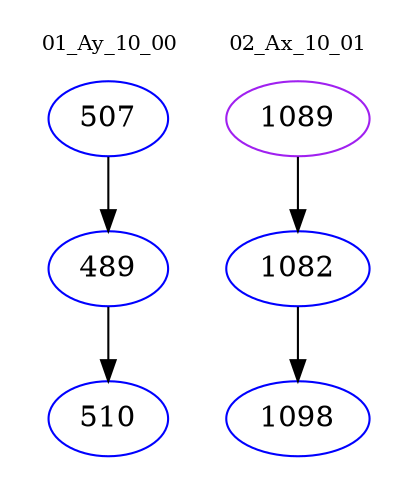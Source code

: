 digraph{
subgraph cluster_0 {
color = white
label = "01_Ay_10_00";
fontsize=10;
T0_507 [label="507", color="blue"]
T0_507 -> T0_489 [color="black"]
T0_489 [label="489", color="blue"]
T0_489 -> T0_510 [color="black"]
T0_510 [label="510", color="blue"]
}
subgraph cluster_1 {
color = white
label = "02_Ax_10_01";
fontsize=10;
T1_1089 [label="1089", color="purple"]
T1_1089 -> T1_1082 [color="black"]
T1_1082 [label="1082", color="blue"]
T1_1082 -> T1_1098 [color="black"]
T1_1098 [label="1098", color="blue"]
}
}
